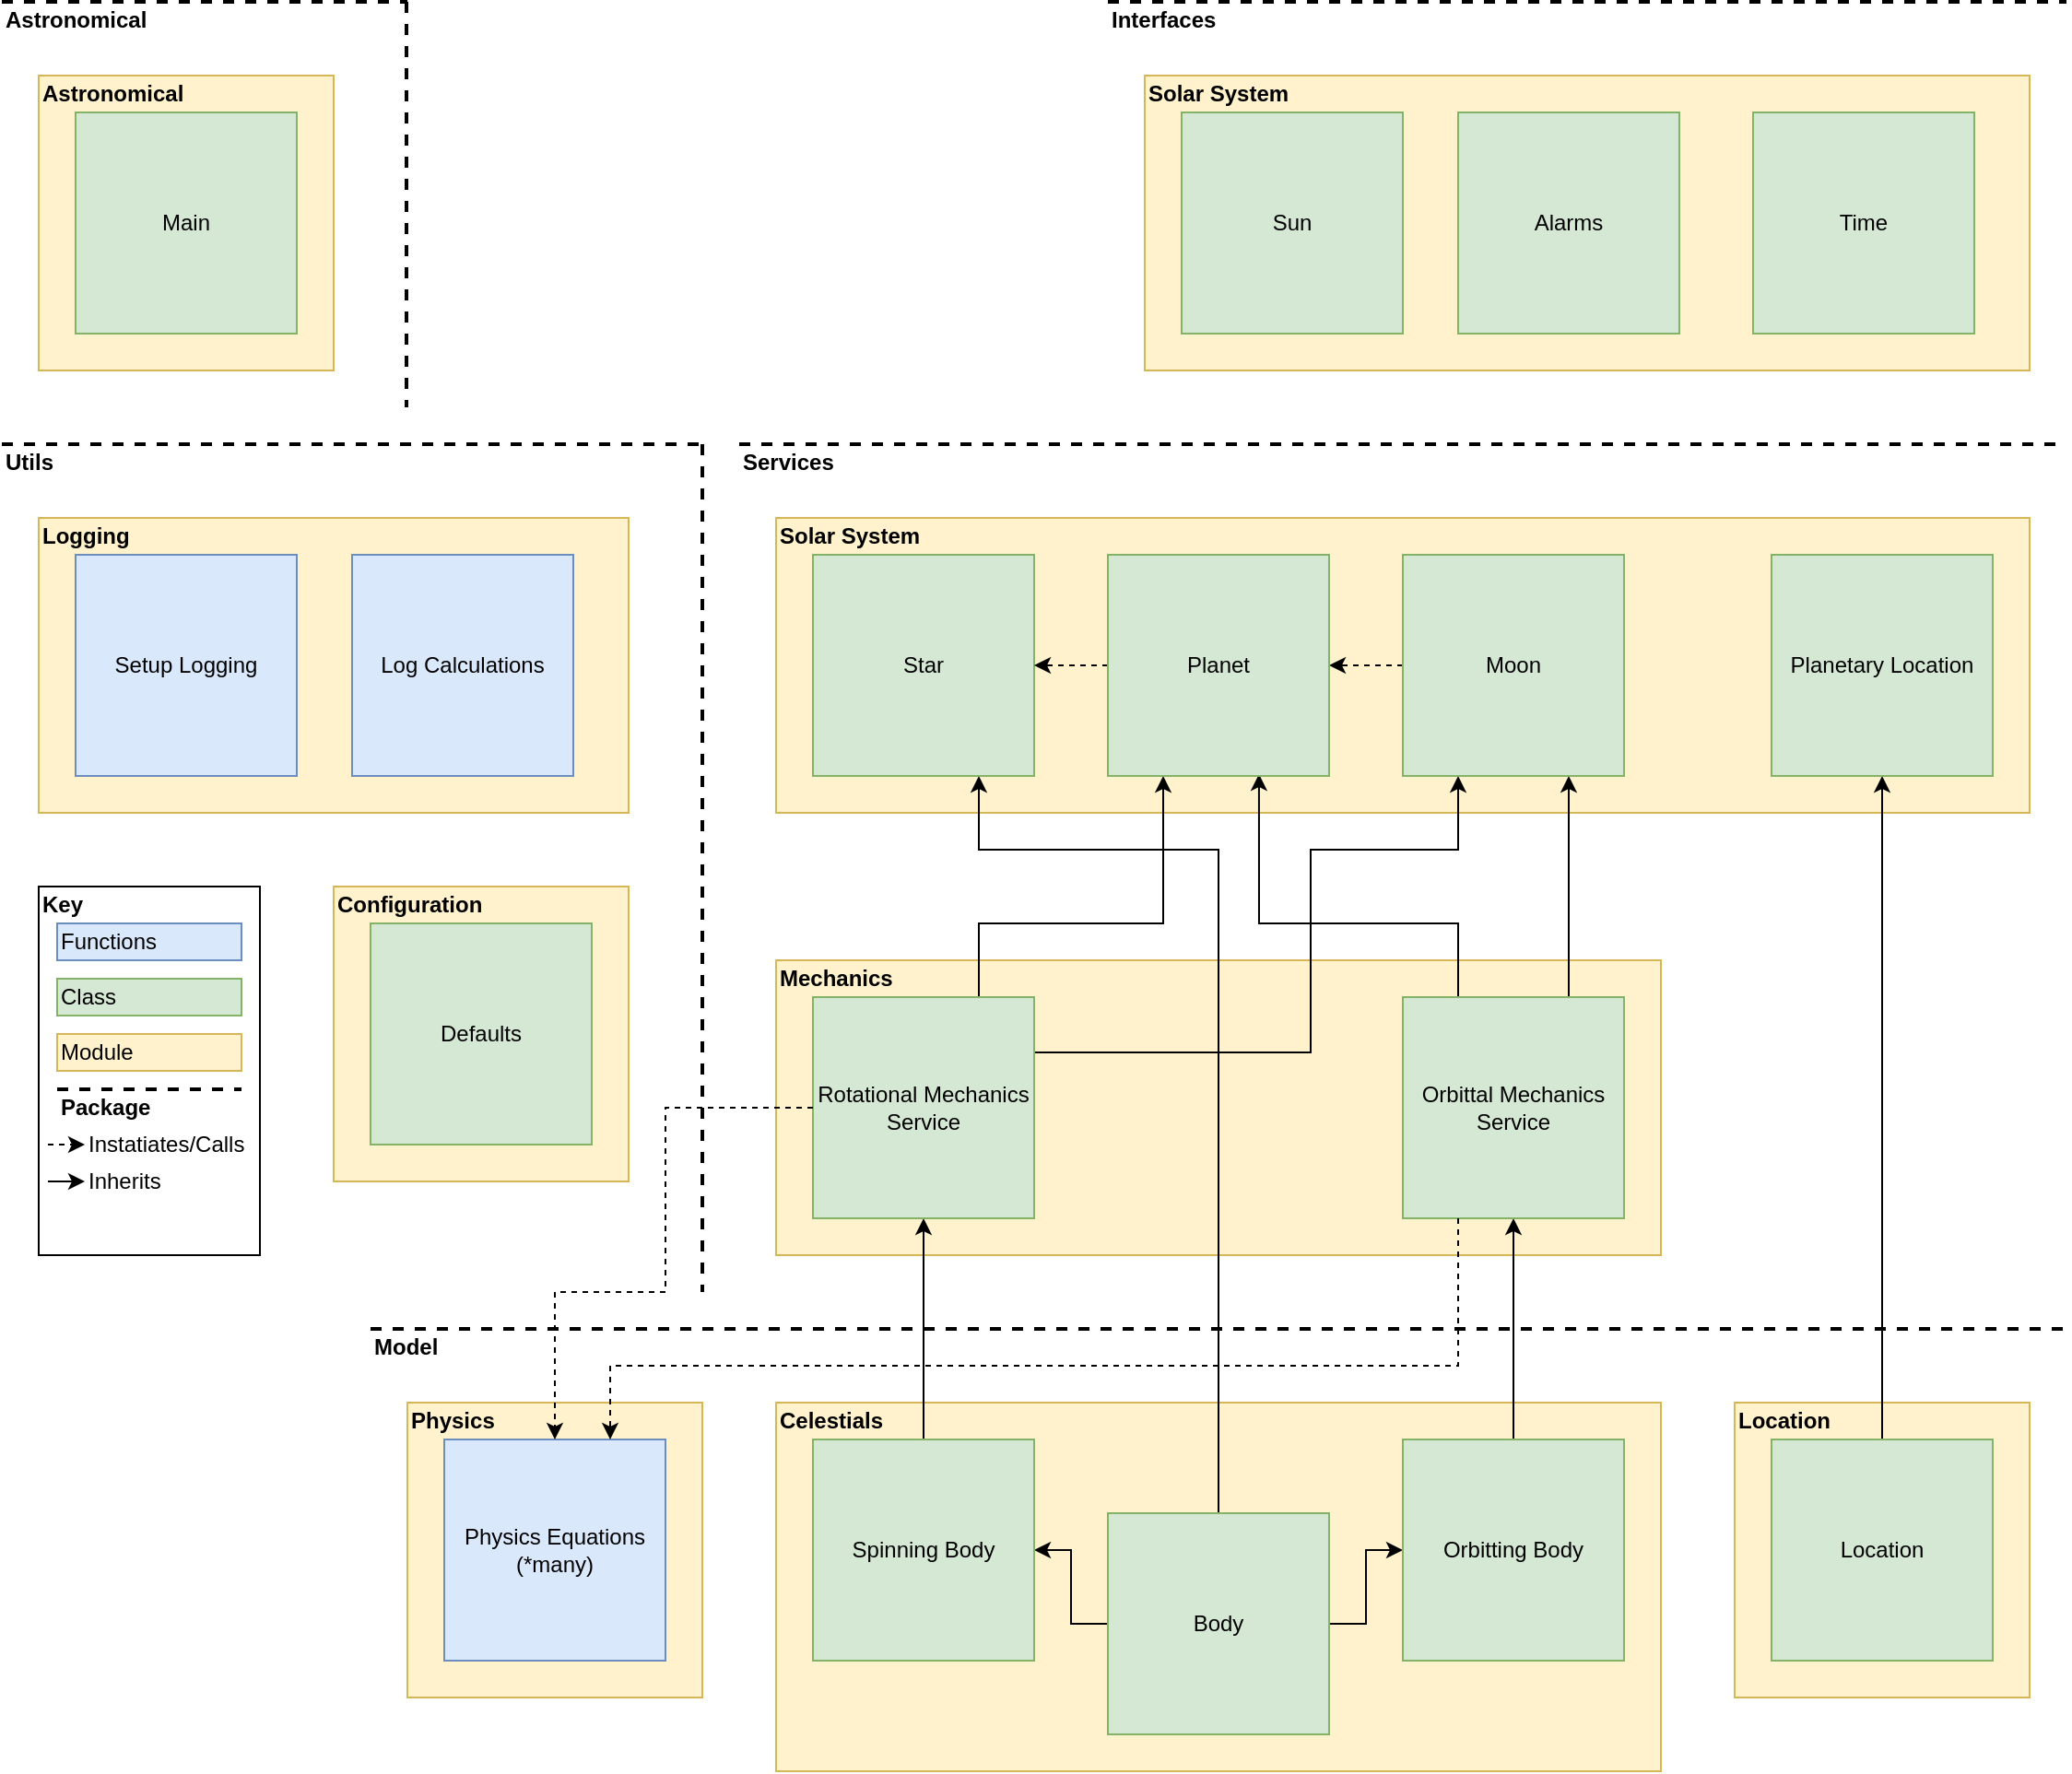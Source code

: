 <mxfile version="16.0.2" type="device"><diagram id="ip_KB9IGlWYxSLLuEXE5" name="Page-1"><mxGraphModel dx="2148" dy="1526" grid="1" gridSize="10" guides="1" tooltips="1" connect="1" arrows="1" fold="1" page="0" pageScale="1" pageWidth="827" pageHeight="1169" math="0" shadow="0"><root><mxCell id="0"/><mxCell id="1" parent="0"/><mxCell id="tpx01suNOlO5F6t2_XO--30" value="" style="rounded=0;whiteSpace=wrap;html=1;fillColor=#fff2cc;strokeColor=#d6b656;" vertex="1" parent="1"><mxGeometry x="180" y="340" width="160" height="160" as="geometry"/></mxCell><mxCell id="tpx01suNOlO5F6t2_XO--28" value="" style="rounded=0;whiteSpace=wrap;html=1;fillColor=#fff2cc;strokeColor=#d6b656;" vertex="1" parent="1"><mxGeometry x="-340" y="340" width="480" height="200" as="geometry"/></mxCell><mxCell id="tpx01suNOlO5F6t2_XO--25" value="" style="rounded=0;whiteSpace=wrap;html=1;fillColor=#fff2cc;strokeColor=#d6b656;" vertex="1" parent="1"><mxGeometry x="-340" y="-140" width="680" height="160" as="geometry"/></mxCell><mxCell id="tpx01suNOlO5F6t2_XO--24" value="" style="rounded=0;whiteSpace=wrap;html=1;fillColor=#fff2cc;strokeColor=#d6b656;" vertex="1" parent="1"><mxGeometry x="-340" y="100" width="480" height="160" as="geometry"/></mxCell><mxCell id="tpx01suNOlO5F6t2_XO--4" style="edgeStyle=orthogonalEdgeStyle;rounded=0;orthogonalLoop=1;jettySize=auto;html=1;exitX=0;exitY=0.5;exitDx=0;exitDy=0;entryX=1;entryY=0.5;entryDx=0;entryDy=0;" edge="1" parent="1" source="tpx01suNOlO5F6t2_XO--1" target="tpx01suNOlO5F6t2_XO--3"><mxGeometry relative="1" as="geometry"/></mxCell><mxCell id="tpx01suNOlO5F6t2_XO--5" style="edgeStyle=orthogonalEdgeStyle;rounded=0;orthogonalLoop=1;jettySize=auto;html=1;exitX=1;exitY=0.5;exitDx=0;exitDy=0;entryX=0;entryY=0.5;entryDx=0;entryDy=0;" edge="1" parent="1" source="tpx01suNOlO5F6t2_XO--1" target="tpx01suNOlO5F6t2_XO--2"><mxGeometry relative="1" as="geometry"/></mxCell><mxCell id="tpx01suNOlO5F6t2_XO--21" style="edgeStyle=orthogonalEdgeStyle;rounded=0;orthogonalLoop=1;jettySize=auto;html=1;exitX=0.5;exitY=0;exitDx=0;exitDy=0;entryX=0.75;entryY=1;entryDx=0;entryDy=0;" edge="1" parent="1" source="tpx01suNOlO5F6t2_XO--1" target="tpx01suNOlO5F6t2_XO--14"><mxGeometry relative="1" as="geometry"><Array as="points"><mxPoint x="-100" y="40"/><mxPoint x="-230" y="40"/></Array></mxGeometry></mxCell><mxCell id="tpx01suNOlO5F6t2_XO--1" value="Body" style="rounded=0;whiteSpace=wrap;html=1;fillColor=#d5e8d4;strokeColor=#82b366;" vertex="1" parent="1"><mxGeometry x="-160" y="400" width="120" height="120" as="geometry"/></mxCell><mxCell id="tpx01suNOlO5F6t2_XO--9" value="" style="edgeStyle=orthogonalEdgeStyle;rounded=0;orthogonalLoop=1;jettySize=auto;html=1;" edge="1" parent="1" source="tpx01suNOlO5F6t2_XO--2" target="tpx01suNOlO5F6t2_XO--8"><mxGeometry relative="1" as="geometry"/></mxCell><mxCell id="tpx01suNOlO5F6t2_XO--2" value="Orbitting Body" style="rounded=0;whiteSpace=wrap;html=1;fillColor=#d5e8d4;strokeColor=#82b366;" vertex="1" parent="1"><mxGeometry y="360" width="120" height="120" as="geometry"/></mxCell><mxCell id="tpx01suNOlO5F6t2_XO--7" value="" style="edgeStyle=orthogonalEdgeStyle;rounded=0;orthogonalLoop=1;jettySize=auto;html=1;" edge="1" parent="1" source="tpx01suNOlO5F6t2_XO--3" target="tpx01suNOlO5F6t2_XO--6"><mxGeometry relative="1" as="geometry"/></mxCell><mxCell id="tpx01suNOlO5F6t2_XO--3" value="Spinning Body" style="rounded=0;whiteSpace=wrap;html=1;fillColor=#d5e8d4;strokeColor=#82b366;" vertex="1" parent="1"><mxGeometry x="-320" y="360" width="120" height="120" as="geometry"/></mxCell><mxCell id="tpx01suNOlO5F6t2_XO--17" style="edgeStyle=orthogonalEdgeStyle;rounded=0;orthogonalLoop=1;jettySize=auto;html=1;exitX=0.75;exitY=0;exitDx=0;exitDy=0;entryX=0.25;entryY=1;entryDx=0;entryDy=0;" edge="1" parent="1" source="tpx01suNOlO5F6t2_XO--6" target="tpx01suNOlO5F6t2_XO--16"><mxGeometry relative="1" as="geometry"><Array as="points"><mxPoint x="-230" y="80"/><mxPoint x="-130" y="80"/></Array></mxGeometry></mxCell><mxCell id="tpx01suNOlO5F6t2_XO--18" style="edgeStyle=orthogonalEdgeStyle;rounded=0;orthogonalLoop=1;jettySize=auto;html=1;exitX=1;exitY=0.25;exitDx=0;exitDy=0;entryX=0.25;entryY=1;entryDx=0;entryDy=0;" edge="1" parent="1" source="tpx01suNOlO5F6t2_XO--6" target="tpx01suNOlO5F6t2_XO--15"><mxGeometry relative="1" as="geometry"><Array as="points"><mxPoint x="-50" y="150"/><mxPoint x="-50" y="40"/><mxPoint x="30" y="40"/></Array></mxGeometry></mxCell><mxCell id="tpx01suNOlO5F6t2_XO--6" value="Rotational Mechanics Service" style="rounded=0;whiteSpace=wrap;html=1;fillColor=#d5e8d4;strokeColor=#82b366;" vertex="1" parent="1"><mxGeometry x="-320" y="120" width="120" height="120" as="geometry"/></mxCell><mxCell id="tpx01suNOlO5F6t2_XO--19" style="edgeStyle=orthogonalEdgeStyle;rounded=0;orthogonalLoop=1;jettySize=auto;html=1;exitX=0.25;exitY=0;exitDx=0;exitDy=0;entryX=0.683;entryY=0.992;entryDx=0;entryDy=0;entryPerimeter=0;" edge="1" parent="1" source="tpx01suNOlO5F6t2_XO--8" target="tpx01suNOlO5F6t2_XO--16"><mxGeometry relative="1" as="geometry"><Array as="points"><mxPoint x="30" y="80"/><mxPoint x="-78" y="80"/></Array></mxGeometry></mxCell><mxCell id="tpx01suNOlO5F6t2_XO--20" style="edgeStyle=orthogonalEdgeStyle;rounded=0;orthogonalLoop=1;jettySize=auto;html=1;exitX=0.75;exitY=0;exitDx=0;exitDy=0;entryX=0.75;entryY=1;entryDx=0;entryDy=0;" edge="1" parent="1" source="tpx01suNOlO5F6t2_XO--8" target="tpx01suNOlO5F6t2_XO--15"><mxGeometry relative="1" as="geometry"/></mxCell><mxCell id="tpx01suNOlO5F6t2_XO--8" value="Orbittal Mechanics Service" style="rounded=0;whiteSpace=wrap;html=1;fillColor=#d5e8d4;strokeColor=#82b366;" vertex="1" parent="1"><mxGeometry y="120" width="120" height="120" as="geometry"/></mxCell><mxCell id="tpx01suNOlO5F6t2_XO--10" value="" style="edgeStyle=orthogonalEdgeStyle;rounded=0;orthogonalLoop=1;jettySize=auto;html=1;" edge="1" parent="1" source="tpx01suNOlO5F6t2_XO--11" target="tpx01suNOlO5F6t2_XO--12"><mxGeometry relative="1" as="geometry"/></mxCell><mxCell id="tpx01suNOlO5F6t2_XO--11" value="Location" style="rounded=0;whiteSpace=wrap;html=1;fillColor=#d5e8d4;strokeColor=#82b366;" vertex="1" parent="1"><mxGeometry x="200" y="360" width="120" height="120" as="geometry"/></mxCell><mxCell id="tpx01suNOlO5F6t2_XO--12" value="Planetary Location" style="rounded=0;whiteSpace=wrap;html=1;fillColor=#d5e8d4;strokeColor=#82b366;" vertex="1" parent="1"><mxGeometry x="200" y="-120" width="120" height="120" as="geometry"/></mxCell><mxCell id="tpx01suNOlO5F6t2_XO--13" value="" style="endArrow=none;dashed=1;html=1;rounded=0;strokeWidth=2;" edge="1" parent="1"><mxGeometry width="50" height="50" relative="1" as="geometry"><mxPoint x="-560" y="300" as="sourcePoint"/><mxPoint x="360" y="300" as="targetPoint"/></mxGeometry></mxCell><mxCell id="tpx01suNOlO5F6t2_XO--14" value="Star" style="rounded=0;whiteSpace=wrap;html=1;fillColor=#d5e8d4;strokeColor=#82b366;" vertex="1" parent="1"><mxGeometry x="-320" y="-120" width="120" height="120" as="geometry"/></mxCell><mxCell id="tpx01suNOlO5F6t2_XO--22" style="edgeStyle=orthogonalEdgeStyle;rounded=0;orthogonalLoop=1;jettySize=auto;html=1;exitX=0;exitY=0.5;exitDx=0;exitDy=0;entryX=1;entryY=0.5;entryDx=0;entryDy=0;dashed=1;" edge="1" parent="1" source="tpx01suNOlO5F6t2_XO--15" target="tpx01suNOlO5F6t2_XO--16"><mxGeometry relative="1" as="geometry"/></mxCell><mxCell id="tpx01suNOlO5F6t2_XO--15" value="Moon" style="rounded=0;whiteSpace=wrap;html=1;fillColor=#d5e8d4;strokeColor=#82b366;" vertex="1" parent="1"><mxGeometry y="-120" width="120" height="120" as="geometry"/></mxCell><mxCell id="tpx01suNOlO5F6t2_XO--23" value="" style="edgeStyle=orthogonalEdgeStyle;rounded=0;orthogonalLoop=1;jettySize=auto;html=1;dashed=1;" edge="1" parent="1" source="tpx01suNOlO5F6t2_XO--16" target="tpx01suNOlO5F6t2_XO--14"><mxGeometry relative="1" as="geometry"/></mxCell><mxCell id="tpx01suNOlO5F6t2_XO--16" value="Planet" style="rounded=0;whiteSpace=wrap;html=1;fillColor=#d5e8d4;strokeColor=#82b366;" vertex="1" parent="1"><mxGeometry x="-160" y="-120" width="120" height="120" as="geometry"/></mxCell><mxCell id="tpx01suNOlO5F6t2_XO--26" value="&lt;b&gt;Solar System&lt;/b&gt;" style="text;html=1;strokeColor=none;fillColor=none;align=left;verticalAlign=middle;whiteSpace=wrap;rounded=0;" vertex="1" parent="1"><mxGeometry x="-340" y="-140" width="80" height="20" as="geometry"/></mxCell><mxCell id="tpx01suNOlO5F6t2_XO--27" value="&lt;b&gt;Mechanics&lt;/b&gt;" style="text;html=1;strokeColor=none;fillColor=none;align=left;verticalAlign=middle;whiteSpace=wrap;rounded=0;" vertex="1" parent="1"><mxGeometry x="-340" y="100" width="80" height="20" as="geometry"/></mxCell><mxCell id="tpx01suNOlO5F6t2_XO--29" value="&lt;b&gt;Celestials&lt;/b&gt;" style="text;html=1;strokeColor=none;fillColor=none;align=left;verticalAlign=middle;whiteSpace=wrap;rounded=0;" vertex="1" parent="1"><mxGeometry x="-340" y="340" width="80" height="20" as="geometry"/></mxCell><mxCell id="tpx01suNOlO5F6t2_XO--32" value="&lt;b&gt;Model&lt;/b&gt;" style="text;html=1;strokeColor=none;fillColor=none;align=left;verticalAlign=middle;whiteSpace=wrap;rounded=0;" vertex="1" parent="1"><mxGeometry x="-560" y="300" width="80" height="20" as="geometry"/></mxCell><mxCell id="tpx01suNOlO5F6t2_XO--33" value="" style="endArrow=none;dashed=1;html=1;rounded=0;strokeWidth=2;" edge="1" parent="1"><mxGeometry width="50" height="50" relative="1" as="geometry"><mxPoint x="-360" y="-180" as="sourcePoint"/><mxPoint x="360" y="-180" as="targetPoint"/></mxGeometry></mxCell><mxCell id="tpx01suNOlO5F6t2_XO--34" value="&lt;b&gt;Services&lt;/b&gt;" style="text;html=1;strokeColor=none;fillColor=none;align=left;verticalAlign=middle;whiteSpace=wrap;rounded=0;" vertex="1" parent="1"><mxGeometry x="-360" y="-180" width="80" height="20" as="geometry"/></mxCell><mxCell id="tpx01suNOlO5F6t2_XO--35" value="" style="rounded=0;whiteSpace=wrap;html=1;fillColor=#fff2cc;strokeColor=#d6b656;" vertex="1" parent="1"><mxGeometry x="-540" y="340" width="160" height="160" as="geometry"/></mxCell><mxCell id="tpx01suNOlO5F6t2_XO--36" value="Physics Equations&lt;br&gt;(*many)" style="rounded=0;whiteSpace=wrap;html=1;fillColor=#dae8fc;strokeColor=#6c8ebf;" vertex="1" parent="1"><mxGeometry x="-520" y="360" width="120" height="120" as="geometry"/></mxCell><mxCell id="tpx01suNOlO5F6t2_XO--37" value="&lt;b&gt;Physics&lt;/b&gt;" style="text;html=1;strokeColor=none;fillColor=none;align=left;verticalAlign=middle;whiteSpace=wrap;rounded=0;" vertex="1" parent="1"><mxGeometry x="-540" y="340" width="80" height="20" as="geometry"/></mxCell><mxCell id="tpx01suNOlO5F6t2_XO--40" style="edgeStyle=orthogonalEdgeStyle;rounded=0;orthogonalLoop=1;jettySize=auto;html=1;entryX=0.75;entryY=0;entryDx=0;entryDy=0;dashed=1;strokeWidth=1;exitX=0.25;exitY=1;exitDx=0;exitDy=0;" edge="1" parent="1" source="tpx01suNOlO5F6t2_XO--8" target="tpx01suNOlO5F6t2_XO--36"><mxGeometry relative="1" as="geometry"><Array as="points"><mxPoint x="30" y="320"/><mxPoint x="-430" y="320"/></Array></mxGeometry></mxCell><mxCell id="tpx01suNOlO5F6t2_XO--42" value="" style="rounded=0;whiteSpace=wrap;html=1;" vertex="1" parent="1"><mxGeometry x="-740" y="60" width="120" height="200" as="geometry"/></mxCell><mxCell id="tpx01suNOlO5F6t2_XO--43" value="&lt;b&gt;Key&lt;/b&gt;" style="text;html=1;strokeColor=none;fillColor=none;align=left;verticalAlign=middle;whiteSpace=wrap;rounded=0;" vertex="1" parent="1"><mxGeometry x="-740" y="60" width="80" height="20" as="geometry"/></mxCell><mxCell id="tpx01suNOlO5F6t2_XO--45" value="Module" style="rounded=0;whiteSpace=wrap;html=1;fillColor=#fff2cc;strokeColor=#d6b656;align=left;" vertex="1" parent="1"><mxGeometry x="-730" y="140" width="100" height="20" as="geometry"/></mxCell><mxCell id="tpx01suNOlO5F6t2_XO--46" value="Class" style="rounded=0;whiteSpace=wrap;html=1;fillColor=#d5e8d4;strokeColor=#82b366;align=left;" vertex="1" parent="1"><mxGeometry x="-730" y="110" width="100" height="20" as="geometry"/></mxCell><mxCell id="tpx01suNOlO5F6t2_XO--47" value="Functions" style="rounded=0;whiteSpace=wrap;html=1;fillColor=#dae8fc;strokeColor=#6c8ebf;align=left;" vertex="1" parent="1"><mxGeometry x="-730" y="80" width="100" height="20" as="geometry"/></mxCell><mxCell id="tpx01suNOlO5F6t2_XO--48" value="" style="endArrow=classic;html=1;rounded=0;dashed=1;strokeWidth=1;" edge="1" parent="1"><mxGeometry width="50" height="50" relative="1" as="geometry"><mxPoint x="-735" y="200" as="sourcePoint"/><mxPoint x="-715" y="200" as="targetPoint"/></mxGeometry></mxCell><mxCell id="tpx01suNOlO5F6t2_XO--49" value="Instatiates/Calls" style="text;html=1;strokeColor=none;fillColor=none;align=left;verticalAlign=middle;whiteSpace=wrap;rounded=0;" vertex="1" parent="1"><mxGeometry x="-715" y="190" width="70" height="20" as="geometry"/></mxCell><mxCell id="tpx01suNOlO5F6t2_XO--51" value="" style="endArrow=classic;html=1;rounded=0;strokeWidth=1;" edge="1" parent="1"><mxGeometry width="50" height="50" relative="1" as="geometry"><mxPoint x="-735" y="220" as="sourcePoint"/><mxPoint x="-715" y="220" as="targetPoint"/></mxGeometry></mxCell><mxCell id="tpx01suNOlO5F6t2_XO--52" value="Inherits" style="text;html=1;strokeColor=none;fillColor=none;align=left;verticalAlign=middle;whiteSpace=wrap;rounded=0;" vertex="1" parent="1"><mxGeometry x="-715" y="210" width="70" height="20" as="geometry"/></mxCell><mxCell id="tpx01suNOlO5F6t2_XO--54" value="" style="endArrow=none;dashed=1;html=1;rounded=0;strokeWidth=2;" edge="1" parent="1"><mxGeometry width="50" height="50" relative="1" as="geometry"><mxPoint x="-730" y="170" as="sourcePoint"/><mxPoint x="-630" y="170" as="targetPoint"/></mxGeometry></mxCell><mxCell id="tpx01suNOlO5F6t2_XO--55" value="&lt;b&gt;Package&lt;/b&gt;" style="text;html=1;strokeColor=none;fillColor=none;align=left;verticalAlign=middle;whiteSpace=wrap;rounded=0;" vertex="1" parent="1"><mxGeometry x="-730" y="170" width="80" height="20" as="geometry"/></mxCell><mxCell id="tpx01suNOlO5F6t2_XO--56" value="" style="rounded=0;whiteSpace=wrap;html=1;fillColor=#fff2cc;strokeColor=#d6b656;" vertex="1" parent="1"><mxGeometry x="-140" y="-380" width="480" height="160" as="geometry"/></mxCell><mxCell id="tpx01suNOlO5F6t2_XO--58" value="Sun" style="rounded=0;whiteSpace=wrap;html=1;fillColor=#d5e8d4;strokeColor=#82b366;" vertex="1" parent="1"><mxGeometry x="-120" y="-360" width="120" height="120" as="geometry"/></mxCell><mxCell id="tpx01suNOlO5F6t2_XO--60" value="Time" style="rounded=0;whiteSpace=wrap;html=1;fillColor=#d5e8d4;strokeColor=#82b366;" vertex="1" parent="1"><mxGeometry x="190" y="-360" width="120" height="120" as="geometry"/></mxCell><mxCell id="tpx01suNOlO5F6t2_XO--62" value="Alarms" style="rounded=0;whiteSpace=wrap;html=1;fillColor=#d5e8d4;strokeColor=#82b366;" vertex="1" parent="1"><mxGeometry x="30" y="-360" width="120" height="120" as="geometry"/></mxCell><mxCell id="tpx01suNOlO5F6t2_XO--63" value="&lt;b&gt;Solar System&lt;/b&gt;" style="text;html=1;strokeColor=none;fillColor=none;align=left;verticalAlign=middle;whiteSpace=wrap;rounded=0;" vertex="1" parent="1"><mxGeometry x="-140" y="-380" width="80" height="20" as="geometry"/></mxCell><mxCell id="tpx01suNOlO5F6t2_XO--64" value="" style="endArrow=none;dashed=1;html=1;rounded=0;strokeWidth=2;" edge="1" parent="1"><mxGeometry width="50" height="50" relative="1" as="geometry"><mxPoint x="-760" y="-180" as="sourcePoint"/><mxPoint x="-380" y="-180" as="targetPoint"/></mxGeometry></mxCell><mxCell id="tpx01suNOlO5F6t2_XO--65" value="&lt;b&gt;Utils&lt;/b&gt;" style="text;html=1;strokeColor=none;fillColor=none;align=left;verticalAlign=middle;whiteSpace=wrap;rounded=0;" vertex="1" parent="1"><mxGeometry x="-760" y="-180" width="80" height="20" as="geometry"/></mxCell><mxCell id="tpx01suNOlO5F6t2_XO--66" value="" style="rounded=0;whiteSpace=wrap;html=1;fillColor=#fff2cc;strokeColor=#d6b656;" vertex="1" parent="1"><mxGeometry x="-740" y="-140" width="320" height="160" as="geometry"/></mxCell><mxCell id="tpx01suNOlO5F6t2_XO--67" value="Log Calculations" style="rounded=0;whiteSpace=wrap;html=1;fillColor=#dae8fc;strokeColor=#6c8ebf;" vertex="1" parent="1"><mxGeometry x="-570" y="-120" width="120" height="120" as="geometry"/></mxCell><mxCell id="tpx01suNOlO5F6t2_XO--70" value="&lt;b&gt;Logging&lt;/b&gt;" style="text;html=1;strokeColor=none;fillColor=none;align=left;verticalAlign=middle;whiteSpace=wrap;rounded=0;" vertex="1" parent="1"><mxGeometry x="-740" y="-140" width="80" height="20" as="geometry"/></mxCell><mxCell id="tpx01suNOlO5F6t2_XO--71" value="Setup Logging" style="rounded=0;whiteSpace=wrap;html=1;fillColor=#dae8fc;strokeColor=#6c8ebf;" vertex="1" parent="1"><mxGeometry x="-720" y="-120" width="120" height="120" as="geometry"/></mxCell><mxCell id="tpx01suNOlO5F6t2_XO--72" value="" style="rounded=0;whiteSpace=wrap;html=1;fillColor=#fff2cc;strokeColor=#d6b656;" vertex="1" parent="1"><mxGeometry x="-580" y="60" width="160" height="160" as="geometry"/></mxCell><mxCell id="tpx01suNOlO5F6t2_XO--74" value="&lt;b&gt;Configuration&lt;/b&gt;" style="text;html=1;strokeColor=none;fillColor=none;align=left;verticalAlign=middle;whiteSpace=wrap;rounded=0;" vertex="1" parent="1"><mxGeometry x="-580" y="60" width="80" height="20" as="geometry"/></mxCell><mxCell id="tpx01suNOlO5F6t2_XO--75" value="Defaults" style="rounded=0;whiteSpace=wrap;html=1;fillColor=#d5e8d4;strokeColor=#82b366;" vertex="1" parent="1"><mxGeometry x="-560" y="80" width="120" height="120" as="geometry"/></mxCell><mxCell id="tpx01suNOlO5F6t2_XO--76" value="" style="endArrow=none;dashed=1;html=1;rounded=0;strokeWidth=2;" edge="1" parent="1"><mxGeometry width="50" height="50" relative="1" as="geometry"><mxPoint x="-380" y="-180" as="sourcePoint"/><mxPoint x="-380" y="280" as="targetPoint"/></mxGeometry></mxCell><mxCell id="tpx01suNOlO5F6t2_XO--77" value="" style="endArrow=none;dashed=1;html=1;rounded=0;strokeWidth=2;exitX=0;exitY=0;exitDx=0;exitDy=0;" edge="1" parent="1" source="tpx01suNOlO5F6t2_XO--78"><mxGeometry width="50" height="50" relative="1" as="geometry"><mxPoint x="-560" y="-420" as="sourcePoint"/><mxPoint x="360" y="-420" as="targetPoint"/></mxGeometry></mxCell><mxCell id="tpx01suNOlO5F6t2_XO--78" value="&lt;b&gt;Interfaces&lt;/b&gt;" style="text;html=1;strokeColor=none;fillColor=none;align=left;verticalAlign=middle;whiteSpace=wrap;rounded=0;" vertex="1" parent="1"><mxGeometry x="-160" y="-420" width="80" height="20" as="geometry"/></mxCell><mxCell id="tpx01suNOlO5F6t2_XO--79" value="" style="endArrow=none;dashed=1;html=1;rounded=0;strokeWidth=2;" edge="1" parent="1"><mxGeometry width="50" height="50" relative="1" as="geometry"><mxPoint x="-760" y="-420" as="sourcePoint"/><mxPoint x="-540" y="-420" as="targetPoint"/></mxGeometry></mxCell><mxCell id="tpx01suNOlO5F6t2_XO--80" value="&lt;b&gt;Astronomical&lt;/b&gt;" style="text;html=1;strokeColor=none;fillColor=none;align=left;verticalAlign=middle;whiteSpace=wrap;rounded=0;" vertex="1" parent="1"><mxGeometry x="-760" y="-420" width="80" height="20" as="geometry"/></mxCell><mxCell id="tpx01suNOlO5F6t2_XO--81" value="" style="rounded=0;whiteSpace=wrap;html=1;fillColor=#fff2cc;strokeColor=#d6b656;" vertex="1" parent="1"><mxGeometry x="-740" y="-380" width="160" height="160" as="geometry"/></mxCell><mxCell id="tpx01suNOlO5F6t2_XO--83" value="&lt;b&gt;Astronomical&lt;/b&gt;" style="text;html=1;strokeColor=none;fillColor=none;align=left;verticalAlign=middle;whiteSpace=wrap;rounded=0;" vertex="1" parent="1"><mxGeometry x="-740" y="-380" width="80" height="20" as="geometry"/></mxCell><mxCell id="tpx01suNOlO5F6t2_XO--84" value="Main" style="rounded=0;whiteSpace=wrap;html=1;fillColor=#d5e8d4;strokeColor=#82b366;" vertex="1" parent="1"><mxGeometry x="-720" y="-360" width="120" height="120" as="geometry"/></mxCell><mxCell id="tpx01suNOlO5F6t2_XO--85" value="" style="endArrow=none;dashed=1;html=1;rounded=0;strokeWidth=2;" edge="1" parent="1"><mxGeometry width="50" height="50" relative="1" as="geometry"><mxPoint x="-540.5" y="-420" as="sourcePoint"/><mxPoint x="-540.5" y="-200" as="targetPoint"/></mxGeometry></mxCell><mxCell id="tpx01suNOlO5F6t2_XO--31" value="&lt;b&gt;Location&lt;/b&gt;" style="text;html=1;strokeColor=none;fillColor=none;align=left;verticalAlign=middle;whiteSpace=wrap;rounded=0;" vertex="1" parent="1"><mxGeometry x="180" y="340" width="80" height="20" as="geometry"/></mxCell><mxCell id="tpx01suNOlO5F6t2_XO--87" style="edgeStyle=orthogonalEdgeStyle;rounded=0;orthogonalLoop=1;jettySize=auto;html=1;exitX=0;exitY=0.5;exitDx=0;exitDy=0;strokeWidth=1;dashed=1;" edge="1" parent="1" source="tpx01suNOlO5F6t2_XO--6" target="tpx01suNOlO5F6t2_XO--36"><mxGeometry relative="1" as="geometry"><Array as="points"><mxPoint x="-400" y="180"/><mxPoint x="-400" y="280"/><mxPoint x="-460" y="280"/></Array></mxGeometry></mxCell></root></mxGraphModel></diagram></mxfile>